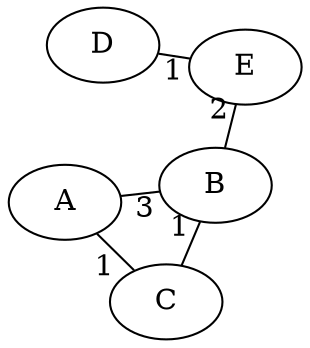 graph G{
    forcelabels=true;
    layout=fdp

    A [label="A"]
    B[label="B"]
    C[label="C"]
    D[label="D"]
    E[label="E"]



    A -- C[label="1"]
    A -- B[label="3"]
    C -- B[label="1"]
    B -- E[label="2"]
    E -- D[label="1"]

}